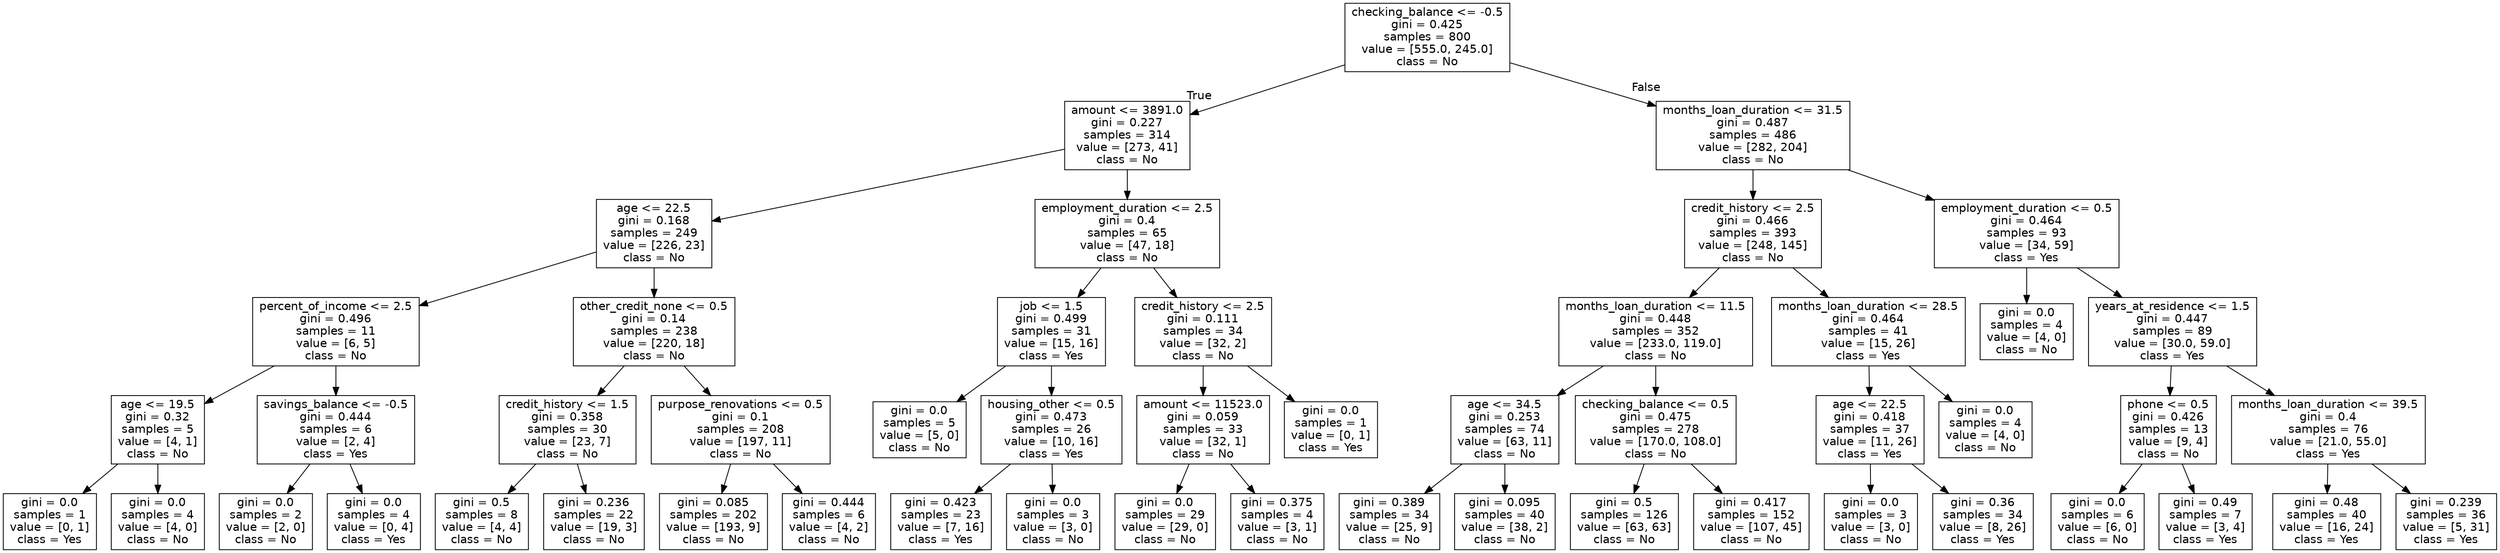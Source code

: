 digraph Tree {
node [shape=box, fontname="helvetica"] ;
edge [fontname="helvetica"] ;
0 [label="checking_balance <= -0.5\ngini = 0.425\nsamples = 800\nvalue = [555.0, 245.0]\nclass = No"] ;
1 [label="amount <= 3891.0\ngini = 0.227\nsamples = 314\nvalue = [273, 41]\nclass = No"] ;
0 -> 1 [labeldistance=2.5, labelangle=45, headlabel="True"] ;
2 [label="age <= 22.5\ngini = 0.168\nsamples = 249\nvalue = [226, 23]\nclass = No"] ;
1 -> 2 ;
3 [label="percent_of_income <= 2.5\ngini = 0.496\nsamples = 11\nvalue = [6, 5]\nclass = No"] ;
2 -> 3 ;
4 [label="age <= 19.5\ngini = 0.32\nsamples = 5\nvalue = [4, 1]\nclass = No"] ;
3 -> 4 ;
5 [label="gini = 0.0\nsamples = 1\nvalue = [0, 1]\nclass = Yes"] ;
4 -> 5 ;
6 [label="gini = 0.0\nsamples = 4\nvalue = [4, 0]\nclass = No"] ;
4 -> 6 ;
7 [label="savings_balance <= -0.5\ngini = 0.444\nsamples = 6\nvalue = [2, 4]\nclass = Yes"] ;
3 -> 7 ;
8 [label="gini = 0.0\nsamples = 2\nvalue = [2, 0]\nclass = No"] ;
7 -> 8 ;
9 [label="gini = 0.0\nsamples = 4\nvalue = [0, 4]\nclass = Yes"] ;
7 -> 9 ;
10 [label="other_credit_none <= 0.5\ngini = 0.14\nsamples = 238\nvalue = [220, 18]\nclass = No"] ;
2 -> 10 ;
11 [label="credit_history <= 1.5\ngini = 0.358\nsamples = 30\nvalue = [23, 7]\nclass = No"] ;
10 -> 11 ;
12 [label="gini = 0.5\nsamples = 8\nvalue = [4, 4]\nclass = No"] ;
11 -> 12 ;
13 [label="gini = 0.236\nsamples = 22\nvalue = [19, 3]\nclass = No"] ;
11 -> 13 ;
14 [label="purpose_renovations <= 0.5\ngini = 0.1\nsamples = 208\nvalue = [197, 11]\nclass = No"] ;
10 -> 14 ;
15 [label="gini = 0.085\nsamples = 202\nvalue = [193, 9]\nclass = No"] ;
14 -> 15 ;
16 [label="gini = 0.444\nsamples = 6\nvalue = [4, 2]\nclass = No"] ;
14 -> 16 ;
17 [label="employment_duration <= 2.5\ngini = 0.4\nsamples = 65\nvalue = [47, 18]\nclass = No"] ;
1 -> 17 ;
18 [label="job <= 1.5\ngini = 0.499\nsamples = 31\nvalue = [15, 16]\nclass = Yes"] ;
17 -> 18 ;
19 [label="gini = 0.0\nsamples = 5\nvalue = [5, 0]\nclass = No"] ;
18 -> 19 ;
20 [label="housing_other <= 0.5\ngini = 0.473\nsamples = 26\nvalue = [10, 16]\nclass = Yes"] ;
18 -> 20 ;
21 [label="gini = 0.423\nsamples = 23\nvalue = [7, 16]\nclass = Yes"] ;
20 -> 21 ;
22 [label="gini = 0.0\nsamples = 3\nvalue = [3, 0]\nclass = No"] ;
20 -> 22 ;
23 [label="credit_history <= 2.5\ngini = 0.111\nsamples = 34\nvalue = [32, 2]\nclass = No"] ;
17 -> 23 ;
24 [label="amount <= 11523.0\ngini = 0.059\nsamples = 33\nvalue = [32, 1]\nclass = No"] ;
23 -> 24 ;
25 [label="gini = 0.0\nsamples = 29\nvalue = [29, 0]\nclass = No"] ;
24 -> 25 ;
26 [label="gini = 0.375\nsamples = 4\nvalue = [3, 1]\nclass = No"] ;
24 -> 26 ;
27 [label="gini = 0.0\nsamples = 1\nvalue = [0, 1]\nclass = Yes"] ;
23 -> 27 ;
28 [label="months_loan_duration <= 31.5\ngini = 0.487\nsamples = 486\nvalue = [282, 204]\nclass = No"] ;
0 -> 28 [labeldistance=2.5, labelangle=-45, headlabel="False"] ;
29 [label="credit_history <= 2.5\ngini = 0.466\nsamples = 393\nvalue = [248, 145]\nclass = No"] ;
28 -> 29 ;
30 [label="months_loan_duration <= 11.5\ngini = 0.448\nsamples = 352\nvalue = [233.0, 119.0]\nclass = No"] ;
29 -> 30 ;
31 [label="age <= 34.5\ngini = 0.253\nsamples = 74\nvalue = [63, 11]\nclass = No"] ;
30 -> 31 ;
32 [label="gini = 0.389\nsamples = 34\nvalue = [25, 9]\nclass = No"] ;
31 -> 32 ;
33 [label="gini = 0.095\nsamples = 40\nvalue = [38, 2]\nclass = No"] ;
31 -> 33 ;
34 [label="checking_balance <= 0.5\ngini = 0.475\nsamples = 278\nvalue = [170.0, 108.0]\nclass = No"] ;
30 -> 34 ;
35 [label="gini = 0.5\nsamples = 126\nvalue = [63, 63]\nclass = No"] ;
34 -> 35 ;
36 [label="gini = 0.417\nsamples = 152\nvalue = [107, 45]\nclass = No"] ;
34 -> 36 ;
37 [label="months_loan_duration <= 28.5\ngini = 0.464\nsamples = 41\nvalue = [15, 26]\nclass = Yes"] ;
29 -> 37 ;
38 [label="age <= 22.5\ngini = 0.418\nsamples = 37\nvalue = [11, 26]\nclass = Yes"] ;
37 -> 38 ;
39 [label="gini = 0.0\nsamples = 3\nvalue = [3, 0]\nclass = No"] ;
38 -> 39 ;
40 [label="gini = 0.36\nsamples = 34\nvalue = [8, 26]\nclass = Yes"] ;
38 -> 40 ;
41 [label="gini = 0.0\nsamples = 4\nvalue = [4, 0]\nclass = No"] ;
37 -> 41 ;
42 [label="employment_duration <= 0.5\ngini = 0.464\nsamples = 93\nvalue = [34, 59]\nclass = Yes"] ;
28 -> 42 ;
43 [label="gini = 0.0\nsamples = 4\nvalue = [4, 0]\nclass = No"] ;
42 -> 43 ;
44 [label="years_at_residence <= 1.5\ngini = 0.447\nsamples = 89\nvalue = [30.0, 59.0]\nclass = Yes"] ;
42 -> 44 ;
45 [label="phone <= 0.5\ngini = 0.426\nsamples = 13\nvalue = [9, 4]\nclass = No"] ;
44 -> 45 ;
46 [label="gini = 0.0\nsamples = 6\nvalue = [6, 0]\nclass = No"] ;
45 -> 46 ;
47 [label="gini = 0.49\nsamples = 7\nvalue = [3, 4]\nclass = Yes"] ;
45 -> 47 ;
48 [label="months_loan_duration <= 39.5\ngini = 0.4\nsamples = 76\nvalue = [21.0, 55.0]\nclass = Yes"] ;
44 -> 48 ;
49 [label="gini = 0.48\nsamples = 40\nvalue = [16, 24]\nclass = Yes"] ;
48 -> 49 ;
50 [label="gini = 0.239\nsamples = 36\nvalue = [5, 31]\nclass = Yes"] ;
48 -> 50 ;
}